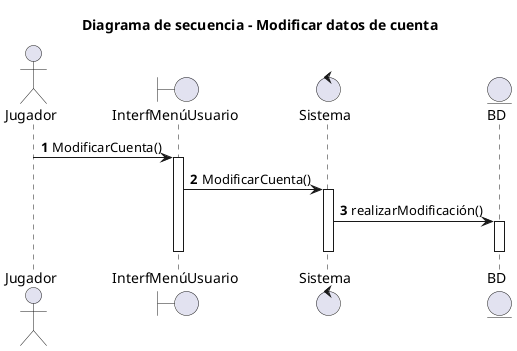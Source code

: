 @startuml
title Diagrama de secuencia - Modificar datos de cuenta
autonumber
actor Jugador
boundary InterfMenúUsuario
control Sistema
entity BD

Jugador -> InterfMenúUsuario : ModificarCuenta()
activate InterfMenúUsuario
InterfMenúUsuario -> Sistema : ModificarCuenta()
activate Sistema
Sistema -> BD : realizarModificación()
activate BD
deactivate BD
deactivate Sistema
deactivate InterfMenúUsuario

@enduml
